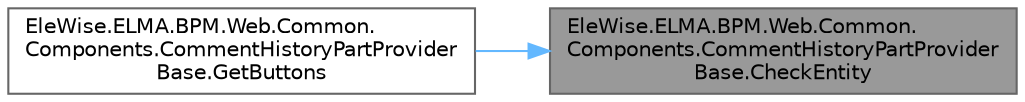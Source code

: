 digraph "EleWise.ELMA.BPM.Web.Common.Components.CommentHistoryPartProviderBase.CheckEntity"
{
 // LATEX_PDF_SIZE
  bgcolor="transparent";
  edge [fontname=Helvetica,fontsize=10,labelfontname=Helvetica,labelfontsize=10];
  node [fontname=Helvetica,fontsize=10,shape=box,height=0.2,width=0.4];
  rankdir="RL";
  Node1 [id="Node000001",label="EleWise.ELMA.BPM.Web.Common.\lComponents.CommentHistoryPartProvider\lBase.CheckEntity",height=0.2,width=0.4,color="gray40", fillcolor="grey60", style="filled", fontcolor="black",tooltip="Необходимо проверить в наследнике сущность для которой будет осуществляться отображение...."];
  Node1 -> Node2 [id="edge1_Node000001_Node000002",dir="back",color="steelblue1",style="solid",tooltip=" "];
  Node2 [id="Node000002",label="EleWise.ELMA.BPM.Web.Common.\lComponents.CommentHistoryPartProvider\lBase.GetButtons",height=0.2,width=0.4,color="grey40", fillcolor="white", style="filled",URL="$class_ele_wise_1_1_e_l_m_a_1_1_b_p_m_1_1_web_1_1_common_1_1_components_1_1_comment_history_part_provider_base.html#aebbf6d4063ad6e50550e0af22c053955",tooltip="Получить набор кнопок для панели истории"];
}
